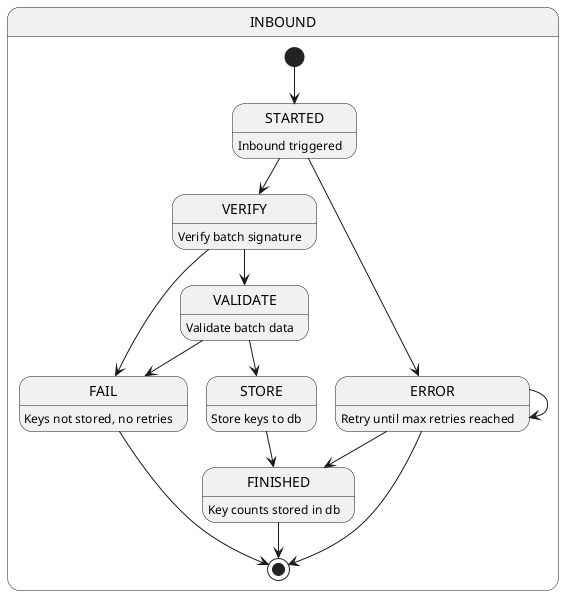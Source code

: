 @startuml

state INBOUND {
    [*] --> STARTED
    STARTED : Inbound triggered
    STARTED --> VERIFY
    VERIFY : Verify batch signature
    VERIFY --> VALIDATE
    VALIDATE : Validate batch data
    VALIDATE --> STORE
    STORE : Store keys to db
    STORE --> FINISHED
    STARTED --> ERROR
    VERIFY --> FAIL
    VALIDATE --> FAIL
    ERROR --> FINISHED
    ERROR --> ERROR
    ERROR : Retry until max retries reached
    FINISHED : Key counts stored in db
    FAIL : Keys not stored, no retries
    FINISHED --> [*]
    ERROR --> [*]
    FAIL --> [*]
}
@enduml

